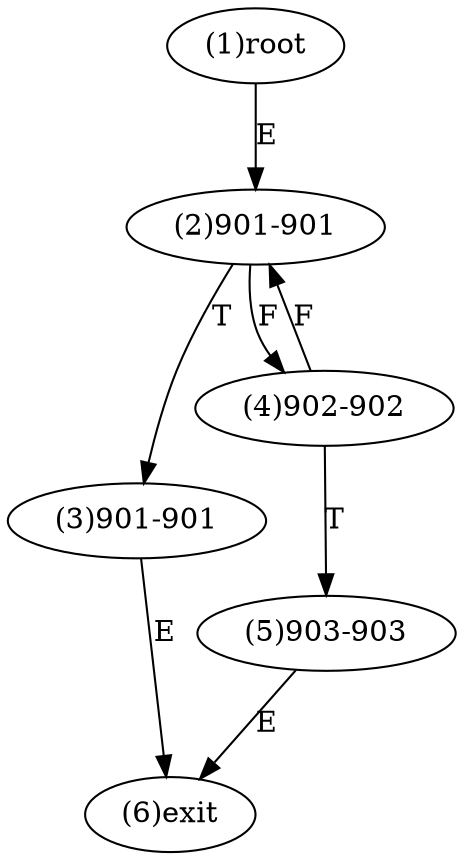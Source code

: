 digraph "" { 
1[ label="(1)root"];
2[ label="(2)901-901"];
3[ label="(3)901-901"];
4[ label="(4)902-902"];
5[ label="(5)903-903"];
6[ label="(6)exit"];
1->2[ label="E"];
2->4[ label="F"];
2->3[ label="T"];
3->6[ label="E"];
4->2[ label="F"];
4->5[ label="T"];
5->6[ label="E"];
}